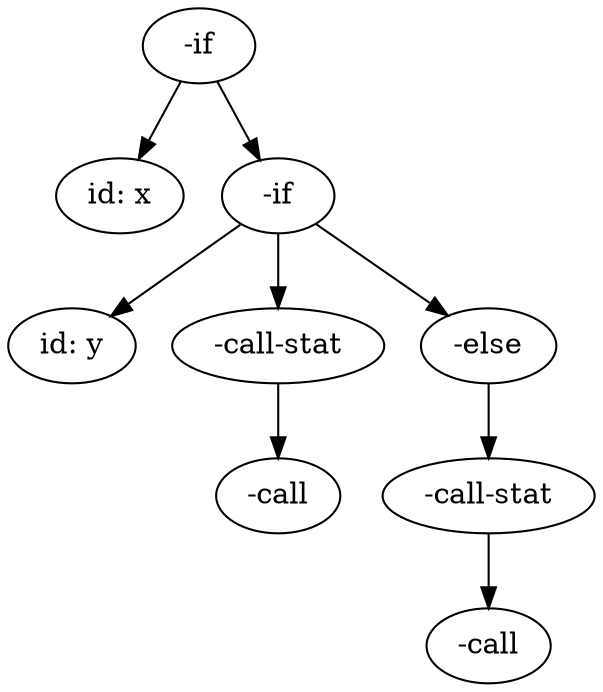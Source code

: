 digraph G {
g2504 [label="-if"];
g2505 [label="id: x"];
g2506 [label="-if"];
g2507 [label="id: y"];
g2508 [label="-call-stat"];
g2509 [label="-call"];
g2508 -> g2509;
g2510 [label="-else"];
g2511 [label="-call-stat"];
g2512 [label="-call"];
g2511 -> g2512;
g2510 -> g2511;
g2506 -> g2507;
g2506 -> g2508;
g2506 -> g2510;
g2504 -> g2505;
g2504 -> g2506;
g2504
}
